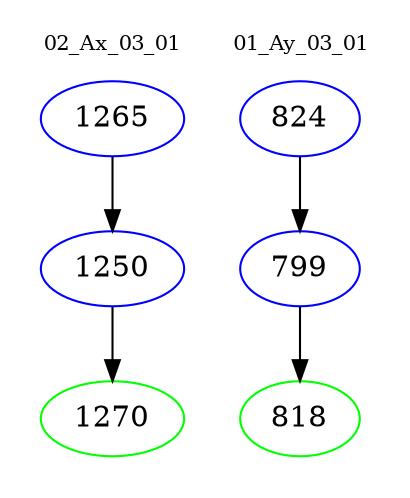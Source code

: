 digraph{
subgraph cluster_0 {
color = white
label = "02_Ax_03_01";
fontsize=10;
T0_1265 [label="1265", color="blue"]
T0_1265 -> T0_1250 [color="black"]
T0_1250 [label="1250", color="blue"]
T0_1250 -> T0_1270 [color="black"]
T0_1270 [label="1270", color="green"]
}
subgraph cluster_1 {
color = white
label = "01_Ay_03_01";
fontsize=10;
T1_824 [label="824", color="blue"]
T1_824 -> T1_799 [color="black"]
T1_799 [label="799", color="blue"]
T1_799 -> T1_818 [color="black"]
T1_818 [label="818", color="green"]
}
}
